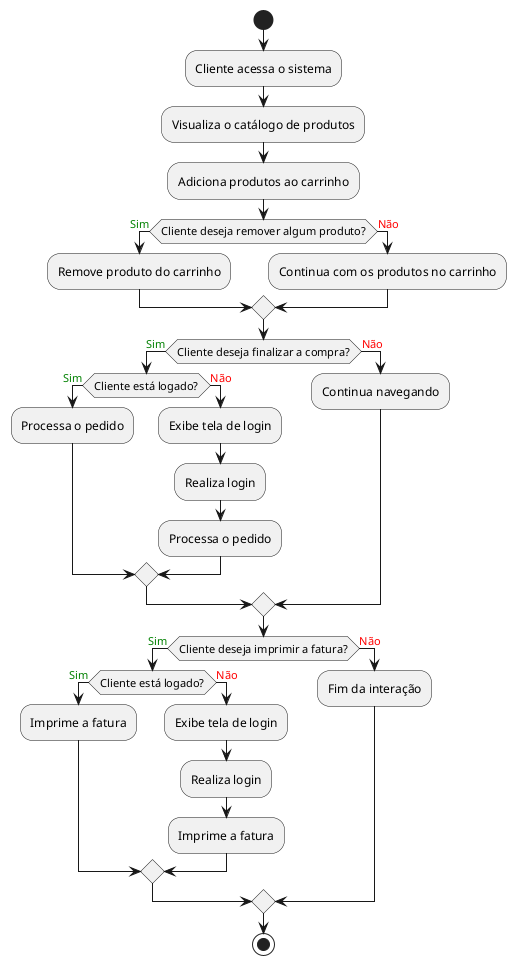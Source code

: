 @startuml
start

:Cliente acessa o sistema;
:Visualiza o catálogo de produtos;
:Adiciona produtos ao carrinho;

if (Cliente deseja remover algum produto?) is (<color:green>Sim) then
    :Remove produto do carrinho;
else (<color:red>Não)
    :Continua com os produtos no carrinho;
endif

if (Cliente deseja finalizar a compra?) is (<color:green>Sim) then
    if (Cliente está logado?) is (<color:green>Sim) then
        :Processa o pedido;
    else (<color:red>Não)
        :Exibe tela de login;
        :Realiza login;
        :Processa o pedido;
    endif
else (<color:red>Não)
    :Continua navegando;
endif

if (Cliente deseja imprimir a fatura?) is (<color:green>Sim) then
    if (Cliente está logado?) is (<color:green>Sim) then
        :Imprime a fatura;
    else (<color:red>Não)
        :Exibe tela de login;
        :Realiza login;
        :Imprime a fatura;
    endif
else (<color:red>Não)
    :Fim da interação;
endif

stop
@enduml
